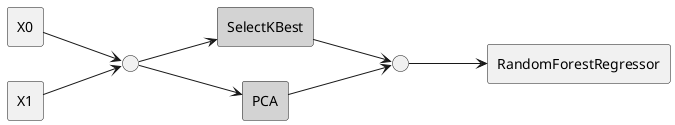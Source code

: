 @startuml

skinparam monochrome true
skinparam shadowing false

left to right direction

skinparam artifact {
    BorderColor lightgrey
}

rectangle X0
rectangle X1

rectangle SelectKBest #lightgrey
rectangle PCA #lightgrey
interface " " as c0
interface " " as c1
rectangle RandomForestRegressor
X0 --> c0
X1 --> c0 
c0 --> SelectKBest
c0 --> PCA
SelectKBest --> c1
PCA --> c1
c1 --> RandomForestRegressor

@enduml
